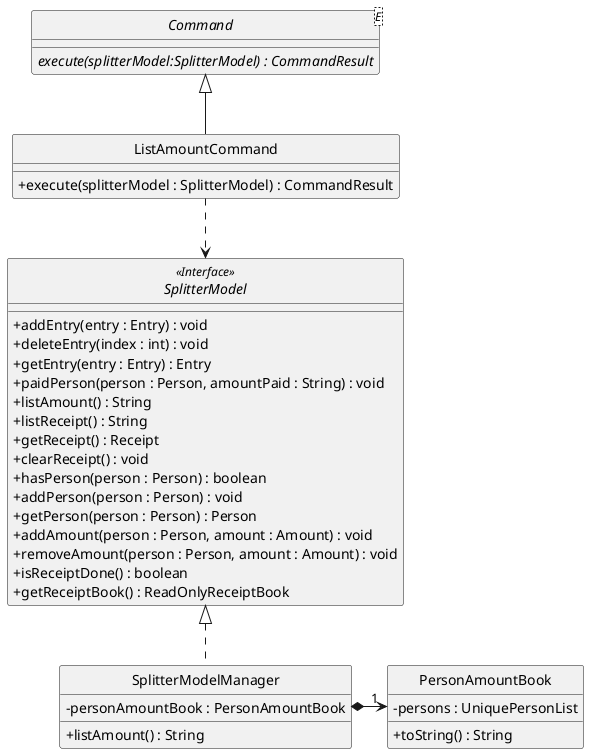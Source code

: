 @startuml
/' @author @WillySeahh'/
/' Got inspiration and adapted
from https://github.com/AY1920S2-CS2103T-W12-1/main/blob/master/docs/images/DeliveredClassDiagram.png '/

skinparam backgroundColor #ffffff
skinparam classAttributeIconSize 0
hide circle


abstract class Command <E>{
    {abstract} execute(splitterModel:SplitterModel) : CommandResult
}

class ListAmountCommand extends Command {
    /' Fields '/

    /' Methods '/
    + execute(splitterModel : SplitterModel) : CommandResult

}

interface SplitterModel <<Interface>> {
    + addEntry(entry : Entry) : void
    + deleteEntry(index : int) : void
    + getEntry(entry : Entry) : Entry
    + paidPerson(person : Person, amountPaid : String) : void
    + listAmount() : String
    + listReceipt() : String
    + getReceipt() : Receipt
    + clearReceipt() : void
    + hasPerson(person : Person) : boolean
    + addPerson(person : Person) : void
    + getPerson(person : Person) : Person
    + addAmount(person : Person, amount : Amount) : void
    + removeAmount(person : Person, amount : Amount) : void
    + isReceiptDone() : boolean
    + getReceiptBook() : ReadOnlyReceiptBook

}

class SplitterModelManager implements SplitterModel {
    /' Fields '/
    - personAmountBook : PersonAmountBook

    /' Methods '/
    + listAmount() : String
}

class PersonAmountBook {
    /' Fields '/
    - persons : UniquePersonList

    /' Methods '/
    + toString() : String
}




ListAmountCommand ..> SplitterModel
SplitterModelManager *-right->"1" PersonAmountBook


@enduml
